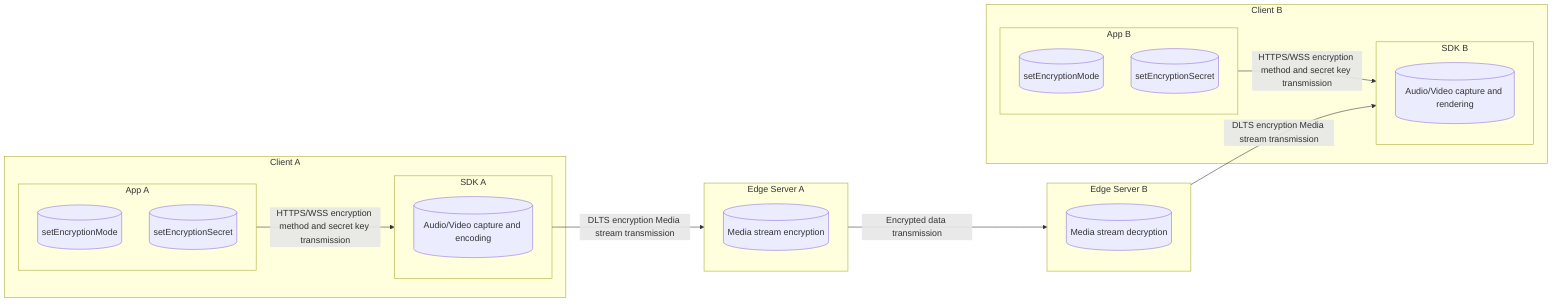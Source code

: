 flowchart LR
  subgraph ClientA["Client A"]
    subgraph AppA["App A"]
      setEncryptionModeA[("setEncryptionMode")]
      setEncryptionSecretA[("setEncryptionSecret")]
    end
    subgraph SDKA["SDK A"]
      AVcaptureA[("Audio/Video capture and encoding")]
    end

    AppA -->|HTTPS/WSS encryption method and secret key transmission| SDKA
  end
  
  subgraph ClientB["Client B"]
    subgraph AppB["App B"]
      setEncryptionModeB[("setEncryptionMode")]
      setEncryptionSecretB[("setEncryptionSecret")]
    end
    subgraph SDKB["SDK B"]
      AVrenderB[("Audio/Video capture and rendering")]
    end

    AppB -->|HTTPS/WSS encryption method and secret key transmission| SDKB
  end

  subgraph EdgeServerA["Edge Server A"]
    encryption[("Media stream encryption")]
  end

  subgraph EdgeServerB["Edge Server B"]
    decryption[("Media stream decryption")]
  end

  SDKA -->|DLTS encryption Media stream transmission| EdgeServerA
  EdgeServerA -->|Encrypted data transmission| EdgeServerB
  EdgeServerB -->|DLTS encryption Media stream transmission| SDKB